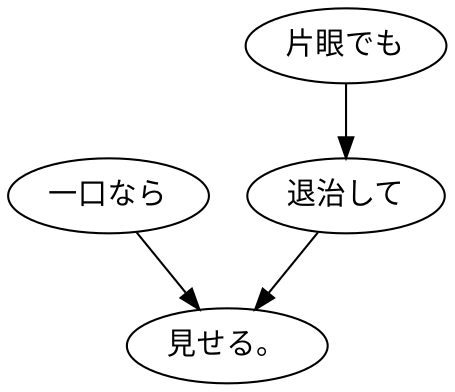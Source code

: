 digraph graph3259 {
	node0 [label="一口なら"];
	node1 [label="片眼でも"];
	node2 [label="退治して"];
	node3 [label="見せる。"];
	node0 -> node3;
	node1 -> node2;
	node2 -> node3;
}
